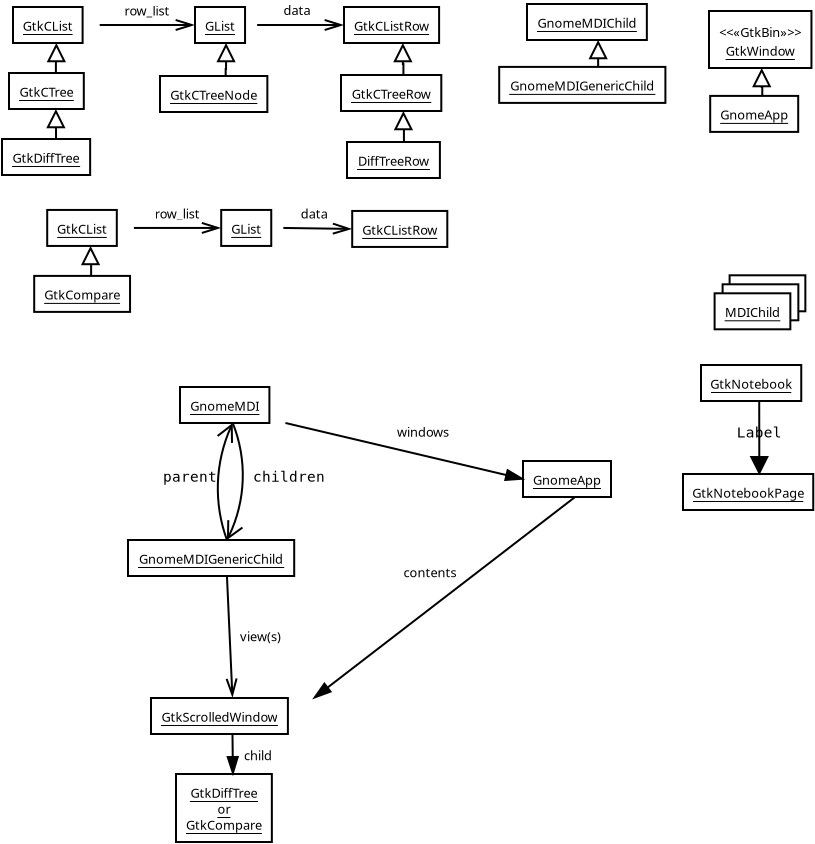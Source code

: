 <?xml version="1.0"?>
<dia:diagram xmlns:dia="http://www.lysator.liu.se/~alla/dia/">
  <dia:layer name="Background" visible="true">
    <dia:group>
      <dia:object type="UML - Object" version="0" id="O0">
        <dia:attribute name="obj_pos">
          <dia:point val="36.78,15.215"/>
        </dia:attribute>
        <dia:attribute name="obj_bb">
          <dia:rectangle val="36.73,15.165;41.391,17.065"/>
        </dia:attribute>
        <dia:attribute name="elem_corner">
          <dia:point val="36.78,15.215"/>
        </dia:attribute>
        <dia:attribute name="elem_width">
          <dia:real val="4.561"/>
        </dia:attribute>
        <dia:attribute name="elem_height">
          <dia:real val="1.8"/>
        </dia:attribute>
        <dia:attribute name="text">
          <dia:composite type="text">
            <dia:attribute name="string">
              <dia:string>#MDIChild#</dia:string>
            </dia:attribute>
            <dia:attribute name="font">
              <dia:font name="Helvetica"/>
            </dia:attribute>
            <dia:attribute name="height">
              <dia:real val="0.8"/>
            </dia:attribute>
            <dia:attribute name="pos">
              <dia:point val="39.061,16.367"/>
            </dia:attribute>
            <dia:attribute name="color">
              <dia:color val="#000000"/>
            </dia:attribute>
            <dia:attribute name="alignment">
              <dia:enum val="1"/>
            </dia:attribute>
          </dia:composite>
        </dia:attribute>
        <dia:attribute name="stereotype">
          <dia:string/>
        </dia:attribute>
        <dia:attribute name="exstate">
          <dia:string/>
        </dia:attribute>
        <dia:attribute name="attrib">
          <dia:composite type="text">
            <dia:attribute name="string">
              <dia:string>#parent
name
views
menu_template#</dia:string>
            </dia:attribute>
            <dia:attribute name="font">
              <dia:font name="Helvetica"/>
            </dia:attribute>
            <dia:attribute name="height">
              <dia:real val="0.8"/>
            </dia:attribute>
            <dia:attribute name="pos">
              <dia:point val="2.68,12.767"/>
            </dia:attribute>
            <dia:attribute name="color">
              <dia:color val="#000000"/>
            </dia:attribute>
            <dia:attribute name="alignment">
              <dia:enum val="0"/>
            </dia:attribute>
          </dia:composite>
        </dia:attribute>
        <dia:attribute name="is_active">
          <dia:boolean val="false"/>
        </dia:attribute>
        <dia:attribute name="show_attribs">
          <dia:boolean val="false"/>
        </dia:attribute>
        <dia:attribute name="multiple">
          <dia:boolean val="false"/>
        </dia:attribute>
      </dia:object>
      <dia:object type="UML - Object" version="0" id="O1">
        <dia:attribute name="obj_pos">
          <dia:point val="36.43,15.665"/>
        </dia:attribute>
        <dia:attribute name="obj_bb">
          <dia:rectangle val="36.38,15.615;41.041,17.515"/>
        </dia:attribute>
        <dia:attribute name="elem_corner">
          <dia:point val="36.43,15.665"/>
        </dia:attribute>
        <dia:attribute name="elem_width">
          <dia:real val="4.561"/>
        </dia:attribute>
        <dia:attribute name="elem_height">
          <dia:real val="1.8"/>
        </dia:attribute>
        <dia:attribute name="text">
          <dia:composite type="text">
            <dia:attribute name="string">
              <dia:string>#MDIChild#</dia:string>
            </dia:attribute>
            <dia:attribute name="font">
              <dia:font name="Helvetica"/>
            </dia:attribute>
            <dia:attribute name="height">
              <dia:real val="0.8"/>
            </dia:attribute>
            <dia:attribute name="pos">
              <dia:point val="38.711,16.817"/>
            </dia:attribute>
            <dia:attribute name="color">
              <dia:color val="#000000"/>
            </dia:attribute>
            <dia:attribute name="alignment">
              <dia:enum val="1"/>
            </dia:attribute>
          </dia:composite>
        </dia:attribute>
        <dia:attribute name="stereotype">
          <dia:string/>
        </dia:attribute>
        <dia:attribute name="exstate">
          <dia:string/>
        </dia:attribute>
        <dia:attribute name="attrib">
          <dia:composite type="text">
            <dia:attribute name="string">
              <dia:string>#parent
name
views
menu_template#</dia:string>
            </dia:attribute>
            <dia:attribute name="font">
              <dia:font name="Helvetica"/>
            </dia:attribute>
            <dia:attribute name="height">
              <dia:real val="0.8"/>
            </dia:attribute>
            <dia:attribute name="pos">
              <dia:point val="2.33,13.217"/>
            </dia:attribute>
            <dia:attribute name="color">
              <dia:color val="#000000"/>
            </dia:attribute>
            <dia:attribute name="alignment">
              <dia:enum val="0"/>
            </dia:attribute>
          </dia:composite>
        </dia:attribute>
        <dia:attribute name="is_active">
          <dia:boolean val="false"/>
        </dia:attribute>
        <dia:attribute name="show_attribs">
          <dia:boolean val="false"/>
        </dia:attribute>
        <dia:attribute name="multiple">
          <dia:boolean val="false"/>
        </dia:attribute>
      </dia:object>
      <dia:object type="UML - Object" version="0" id="O2">
        <dia:attribute name="obj_pos">
          <dia:point val="36.03,16.115"/>
        </dia:attribute>
        <dia:attribute name="obj_bb">
          <dia:rectangle val="35.98,16.065;40.641,17.965"/>
        </dia:attribute>
        <dia:attribute name="elem_corner">
          <dia:point val="36.03,16.115"/>
        </dia:attribute>
        <dia:attribute name="elem_width">
          <dia:real val="4.561"/>
        </dia:attribute>
        <dia:attribute name="elem_height">
          <dia:real val="1.8"/>
        </dia:attribute>
        <dia:attribute name="text">
          <dia:composite type="text">
            <dia:attribute name="string">
              <dia:string>#MDIChild#</dia:string>
            </dia:attribute>
            <dia:attribute name="font">
              <dia:font name="Helvetica"/>
            </dia:attribute>
            <dia:attribute name="height">
              <dia:real val="0.8"/>
            </dia:attribute>
            <dia:attribute name="pos">
              <dia:point val="38.311,17.267"/>
            </dia:attribute>
            <dia:attribute name="color">
              <dia:color val="#000000"/>
            </dia:attribute>
            <dia:attribute name="alignment">
              <dia:enum val="1"/>
            </dia:attribute>
          </dia:composite>
        </dia:attribute>
        <dia:attribute name="stereotype">
          <dia:string/>
        </dia:attribute>
        <dia:attribute name="exstate">
          <dia:string/>
        </dia:attribute>
        <dia:attribute name="attrib">
          <dia:composite type="text">
            <dia:attribute name="string">
              <dia:string>#parent
name
views
menu_template#</dia:string>
            </dia:attribute>
            <dia:attribute name="font">
              <dia:font name="Helvetica"/>
            </dia:attribute>
            <dia:attribute name="height">
              <dia:real val="0.8"/>
            </dia:attribute>
            <dia:attribute name="pos">
              <dia:point val="1.93,13.667"/>
            </dia:attribute>
            <dia:attribute name="color">
              <dia:color val="#000000"/>
            </dia:attribute>
            <dia:attribute name="alignment">
              <dia:enum val="0"/>
            </dia:attribute>
          </dia:composite>
        </dia:attribute>
        <dia:attribute name="is_active">
          <dia:boolean val="false"/>
        </dia:attribute>
        <dia:attribute name="show_attribs">
          <dia:boolean val="false"/>
        </dia:attribute>
        <dia:attribute name="multiple">
          <dia:boolean val="false"/>
        </dia:attribute>
      </dia:object>
    </dia:group>
    <dia:object type="UML - Object" version="0" id="O3">
      <dia:attribute name="obj_pos">
        <dia:point val="35.35,19.7"/>
      </dia:attribute>
      <dia:attribute name="obj_bb">
        <dia:rectangle val="35.3,19.65;41.222,21.55"/>
      </dia:attribute>
      <dia:attribute name="elem_corner">
        <dia:point val="35.35,19.7"/>
      </dia:attribute>
      <dia:attribute name="elem_width">
        <dia:real val="5.822"/>
      </dia:attribute>
      <dia:attribute name="elem_height">
        <dia:real val="1.8"/>
      </dia:attribute>
      <dia:attribute name="text">
        <dia:composite type="text">
          <dia:attribute name="string">
            <dia:string>#GtkNotebook#</dia:string>
          </dia:attribute>
          <dia:attribute name="font">
            <dia:font name="Helvetica"/>
          </dia:attribute>
          <dia:attribute name="height">
            <dia:real val="0.8"/>
          </dia:attribute>
          <dia:attribute name="pos">
            <dia:point val="38.261,20.852"/>
          </dia:attribute>
          <dia:attribute name="color">
            <dia:color val="#000000"/>
          </dia:attribute>
          <dia:attribute name="alignment">
            <dia:enum val="1"/>
          </dia:attribute>
        </dia:composite>
      </dia:attribute>
      <dia:attribute name="stereotype">
        <dia:string/>
      </dia:attribute>
      <dia:attribute name="exstate">
        <dia:string/>
      </dia:attribute>
      <dia:attribute name="attrib">
        <dia:composite type="text">
          <dia:attribute name="string">
            <dia:string>##</dia:string>
          </dia:attribute>
          <dia:attribute name="font">
            <dia:font name="Helvetica"/>
          </dia:attribute>
          <dia:attribute name="height">
            <dia:real val="0.8"/>
          </dia:attribute>
          <dia:attribute name="pos">
            <dia:point val="0,0"/>
          </dia:attribute>
          <dia:attribute name="color">
            <dia:color val="#000000"/>
          </dia:attribute>
          <dia:attribute name="alignment">
            <dia:enum val="0"/>
          </dia:attribute>
        </dia:composite>
      </dia:attribute>
      <dia:attribute name="is_active">
        <dia:boolean val="false"/>
      </dia:attribute>
      <dia:attribute name="show_attribs">
        <dia:boolean val="false"/>
      </dia:attribute>
      <dia:attribute name="multiple">
        <dia:boolean val="false"/>
      </dia:attribute>
    </dia:object>
    <dia:object type="UML - Object" version="0" id="O4">
      <dia:attribute name="obj_pos">
        <dia:point val="34.45,25.15"/>
      </dia:attribute>
      <dia:attribute name="obj_bb">
        <dia:rectangle val="34.4,25.1;42.132,27"/>
      </dia:attribute>
      <dia:attribute name="elem_corner">
        <dia:point val="34.45,25.15"/>
      </dia:attribute>
      <dia:attribute name="elem_width">
        <dia:real val="7.632"/>
      </dia:attribute>
      <dia:attribute name="elem_height">
        <dia:real val="1.8"/>
      </dia:attribute>
      <dia:attribute name="text">
        <dia:composite type="text">
          <dia:attribute name="string">
            <dia:string>#GtkNotebookPage#</dia:string>
          </dia:attribute>
          <dia:attribute name="font">
            <dia:font name="Helvetica"/>
          </dia:attribute>
          <dia:attribute name="height">
            <dia:real val="0.8"/>
          </dia:attribute>
          <dia:attribute name="pos">
            <dia:point val="38.266,26.302"/>
          </dia:attribute>
          <dia:attribute name="color">
            <dia:color val="#000000"/>
          </dia:attribute>
          <dia:attribute name="alignment">
            <dia:enum val="1"/>
          </dia:attribute>
        </dia:composite>
      </dia:attribute>
      <dia:attribute name="stereotype">
        <dia:string/>
      </dia:attribute>
      <dia:attribute name="exstate">
        <dia:string/>
      </dia:attribute>
      <dia:attribute name="attrib">
        <dia:composite type="text">
          <dia:attribute name="string">
            <dia:string>##</dia:string>
          </dia:attribute>
          <dia:attribute name="font">
            <dia:font name="Helvetica"/>
          </dia:attribute>
          <dia:attribute name="height">
            <dia:real val="0.8"/>
          </dia:attribute>
          <dia:attribute name="pos">
            <dia:point val="0,0"/>
          </dia:attribute>
          <dia:attribute name="color">
            <dia:color val="#000000"/>
          </dia:attribute>
          <dia:attribute name="alignment">
            <dia:enum val="0"/>
          </dia:attribute>
        </dia:composite>
      </dia:attribute>
      <dia:attribute name="is_active">
        <dia:boolean val="false"/>
      </dia:attribute>
      <dia:attribute name="show_attribs">
        <dia:boolean val="false"/>
      </dia:attribute>
      <dia:attribute name="multiple">
        <dia:boolean val="false"/>
      </dia:attribute>
    </dia:object>
    <dia:object type="Standard - Line" version="0" id="O5">
      <dia:attribute name="obj_pos">
        <dia:point val="38.261,21.5"/>
      </dia:attribute>
      <dia:attribute name="obj_bb">
        <dia:rectangle val="37.411,20.65;39.116,26"/>
      </dia:attribute>
      <dia:attribute name="conn_endpoints">
        <dia:point val="38.261,21.5"/>
        <dia:point val="38.266,25.15"/>
      </dia:attribute>
      <dia:attribute name="line_width">
        <dia:real val="0.1"/>
      </dia:attribute>
      <dia:attribute name="end_arrow">
        <dia:enum val="3"/>
      </dia:attribute>
      <dia:attribute name="end_arrow_length">
        <dia:real val="0.8"/>
      </dia:attribute>
      <dia:attribute name="end_arrow_width">
        <dia:real val="0.8"/>
      </dia:attribute>
      <dia:connections>
        <dia:connection handle="0" to="O3" connection="6"/>
        <dia:connection handle="1" to="O4" connection="1"/>
      </dia:connections>
    </dia:object>
    <dia:object type="Standard - Text" version="0" id="O6">
      <dia:attribute name="obj_pos">
        <dia:point val="38.263,23.325"/>
      </dia:attribute>
      <dia:attribute name="obj_bb">
        <dia:rectangle val="36.8,22.656;39.727,23.556"/>
      </dia:attribute>
      <dia:attribute name="text">
        <dia:composite type="text">
          <dia:attribute name="string">
            <dia:string>#Label#</dia:string>
          </dia:attribute>
          <dia:attribute name="font">
            <dia:font name="Courier"/>
          </dia:attribute>
          <dia:attribute name="height">
            <dia:real val="0.9"/>
          </dia:attribute>
          <dia:attribute name="pos">
            <dia:point val="38.263,23.325"/>
          </dia:attribute>
          <dia:attribute name="color">
            <dia:color val="#000000"/>
          </dia:attribute>
          <dia:attribute name="alignment">
            <dia:enum val="1"/>
          </dia:attribute>
        </dia:composite>
      </dia:attribute>
      <dia:connections>
        <dia:connection handle="0" to="O5" connection="0"/>
      </dia:connections>
    </dia:object>
    <dia:object type="UML - Object" version="0" id="O7">
      <dia:attribute name="obj_pos">
        <dia:point val="9.3,20.8"/>
      </dia:attribute>
      <dia:attribute name="obj_bb">
        <dia:rectangle val="9.25,20.75;14.622,22.65"/>
      </dia:attribute>
      <dia:attribute name="elem_corner">
        <dia:point val="9.3,20.8"/>
      </dia:attribute>
      <dia:attribute name="elem_width">
        <dia:real val="5.272"/>
      </dia:attribute>
      <dia:attribute name="elem_height">
        <dia:real val="1.8"/>
      </dia:attribute>
      <dia:attribute name="text">
        <dia:composite type="text">
          <dia:attribute name="string">
            <dia:string>#GnomeMDI#</dia:string>
          </dia:attribute>
          <dia:attribute name="font">
            <dia:font name="Helvetica"/>
          </dia:attribute>
          <dia:attribute name="height">
            <dia:real val="0.8"/>
          </dia:attribute>
          <dia:attribute name="pos">
            <dia:point val="11.936,21.952"/>
          </dia:attribute>
          <dia:attribute name="color">
            <dia:color val="#000000"/>
          </dia:attribute>
          <dia:attribute name="alignment">
            <dia:enum val="1"/>
          </dia:attribute>
        </dia:composite>
      </dia:attribute>
      <dia:attribute name="stereotype">
        <dia:string/>
      </dia:attribute>
      <dia:attribute name="exstate">
        <dia:string/>
      </dia:attribute>
      <dia:attribute name="attrib">
        <dia:composite type="text">
          <dia:attribute name="string">
            <dia:string>#mode
menu_template
active_child
active_view
active_window
windows
children#</dia:string>
          </dia:attribute>
          <dia:attribute name="font">
            <dia:font name="Helvetica"/>
          </dia:attribute>
          <dia:attribute name="height">
            <dia:real val="0.8"/>
          </dia:attribute>
          <dia:attribute name="pos">
            <dia:point val="3.2,3.602"/>
          </dia:attribute>
          <dia:attribute name="color">
            <dia:color val="#000000"/>
          </dia:attribute>
          <dia:attribute name="alignment">
            <dia:enum val="0"/>
          </dia:attribute>
        </dia:composite>
      </dia:attribute>
      <dia:attribute name="is_active">
        <dia:boolean val="false"/>
      </dia:attribute>
      <dia:attribute name="show_attribs">
        <dia:boolean val="false"/>
      </dia:attribute>
      <dia:attribute name="multiple">
        <dia:boolean val="false"/>
      </dia:attribute>
    </dia:object>
    <dia:object type="UML - Object" version="0" id="O8">
      <dia:attribute name="obj_pos">
        <dia:point val="6.7,28.45"/>
      </dia:attribute>
      <dia:attribute name="obj_bb">
        <dia:rectangle val="6.65,28.4;16.644,30.3"/>
      </dia:attribute>
      <dia:attribute name="elem_corner">
        <dia:point val="6.7,28.45"/>
      </dia:attribute>
      <dia:attribute name="elem_width">
        <dia:real val="9.894"/>
      </dia:attribute>
      <dia:attribute name="elem_height">
        <dia:real val="1.8"/>
      </dia:attribute>
      <dia:attribute name="text">
        <dia:composite type="text">
          <dia:attribute name="string">
            <dia:string>#GnomeMDIGenericChild#</dia:string>
          </dia:attribute>
          <dia:attribute name="font">
            <dia:font name="Helvetica"/>
          </dia:attribute>
          <dia:attribute name="height">
            <dia:real val="0.8"/>
          </dia:attribute>
          <dia:attribute name="pos">
            <dia:point val="11.647,29.602"/>
          </dia:attribute>
          <dia:attribute name="color">
            <dia:color val="#000000"/>
          </dia:attribute>
          <dia:attribute name="alignment">
            <dia:enum val="1"/>
          </dia:attribute>
        </dia:composite>
      </dia:attribute>
      <dia:attribute name="stereotype">
        <dia:string/>
      </dia:attribute>
      <dia:attribute name="exstate">
        <dia:string/>
      </dia:attribute>
      <dia:attribute name="attrib">
        <dia:composite type="text">
          <dia:attribute name="string">
            <dia:string>##</dia:string>
          </dia:attribute>
          <dia:attribute name="font">
            <dia:font name="Helvetica"/>
          </dia:attribute>
          <dia:attribute name="height">
            <dia:real val="0.8"/>
          </dia:attribute>
          <dia:attribute name="pos">
            <dia:point val="0,0"/>
          </dia:attribute>
          <dia:attribute name="color">
            <dia:color val="#000000"/>
          </dia:attribute>
          <dia:attribute name="alignment">
            <dia:enum val="0"/>
          </dia:attribute>
        </dia:composite>
      </dia:attribute>
      <dia:attribute name="is_active">
        <dia:boolean val="false"/>
      </dia:attribute>
      <dia:attribute name="show_attribs">
        <dia:boolean val="false"/>
      </dia:attribute>
      <dia:attribute name="multiple">
        <dia:boolean val="false"/>
      </dia:attribute>
    </dia:object>
    <dia:object type="UML - Object" version="0" id="O9">
      <dia:attribute name="obj_pos">
        <dia:point val="26.45,24.5"/>
      </dia:attribute>
      <dia:attribute name="obj_bb">
        <dia:rectangle val="26.4,24.45;31.708,26.35"/>
      </dia:attribute>
      <dia:attribute name="elem_corner">
        <dia:point val="26.45,24.5"/>
      </dia:attribute>
      <dia:attribute name="elem_width">
        <dia:real val="5.208"/>
      </dia:attribute>
      <dia:attribute name="elem_height">
        <dia:real val="1.8"/>
      </dia:attribute>
      <dia:attribute name="text">
        <dia:composite type="text">
          <dia:attribute name="string">
            <dia:string>#GnomeApp#</dia:string>
          </dia:attribute>
          <dia:attribute name="font">
            <dia:font name="Helvetica"/>
          </dia:attribute>
          <dia:attribute name="height">
            <dia:real val="0.8"/>
          </dia:attribute>
          <dia:attribute name="pos">
            <dia:point val="29.054,25.652"/>
          </dia:attribute>
          <dia:attribute name="color">
            <dia:color val="#000000"/>
          </dia:attribute>
          <dia:attribute name="alignment">
            <dia:enum val="1"/>
          </dia:attribute>
        </dia:composite>
      </dia:attribute>
      <dia:attribute name="stereotype">
        <dia:string/>
      </dia:attribute>
      <dia:attribute name="exstate">
        <dia:string/>
      </dia:attribute>
      <dia:attribute name="attrib">
        <dia:composite type="text">
          <dia:attribute name="string">
            <dia:string>##</dia:string>
          </dia:attribute>
          <dia:attribute name="font">
            <dia:font name="Helvetica"/>
          </dia:attribute>
          <dia:attribute name="height">
            <dia:real val="0.8"/>
          </dia:attribute>
          <dia:attribute name="pos">
            <dia:point val="0,0"/>
          </dia:attribute>
          <dia:attribute name="color">
            <dia:color val="#000000"/>
          </dia:attribute>
          <dia:attribute name="alignment">
            <dia:enum val="0"/>
          </dia:attribute>
        </dia:composite>
      </dia:attribute>
      <dia:attribute name="is_active">
        <dia:boolean val="false"/>
      </dia:attribute>
      <dia:attribute name="show_attribs">
        <dia:boolean val="false"/>
      </dia:attribute>
      <dia:attribute name="multiple">
        <dia:boolean val="false"/>
      </dia:attribute>
    </dia:object>
    <dia:object type="UML - Message" version="0" id="O10">
      <dia:attribute name="obj_pos">
        <dia:point val="11.647,30.25"/>
      </dia:attribute>
      <dia:attribute name="obj_bb">
        <dia:rectangle val="10.797,29.4;16.896,37.2"/>
      </dia:attribute>
      <dia:attribute name="conn_endpoints">
        <dia:point val="11.647,30.25"/>
        <dia:point val="11.924,36.35"/>
      </dia:attribute>
      <dia:attribute name="text">
        <dia:string>#view(s)#</dia:string>
      </dia:attribute>
      <dia:attribute name="text_pos">
        <dia:point val="13.325,33.518"/>
      </dia:attribute>
      <dia:attribute name="type">
        <dia:int val="3"/>
      </dia:attribute>
      <dia:connections>
        <dia:connection handle="0" to="O8" connection="6"/>
        <dia:connection handle="1" to="O15" connection="1"/>
      </dia:connections>
    </dia:object>
    <dia:object type="UML - Message" version="0" id="O11">
      <dia:attribute name="obj_pos">
        <dia:point val="14.572,22.6"/>
      </dia:attribute>
      <dia:attribute name="obj_bb">
        <dia:rectangle val="13.722,21.75;27.3,26.25"/>
      </dia:attribute>
      <dia:attribute name="conn_endpoints">
        <dia:point val="14.572,22.6"/>
        <dia:point val="26.45,25.4"/>
      </dia:attribute>
      <dia:attribute name="text">
        <dia:string>#windows#</dia:string>
      </dia:attribute>
      <dia:attribute name="text_pos">
        <dia:point val="21.45,23.282"/>
      </dia:attribute>
      <dia:attribute name="type">
        <dia:int val="0"/>
      </dia:attribute>
      <dia:connections>
        <dia:connection handle="0" to="O7" connection="7"/>
        <dia:connection handle="1" to="O9" connection="3"/>
      </dia:connections>
    </dia:object>
    <dia:object type="UML - Message" version="0" id="O12">
      <dia:attribute name="obj_pos">
        <dia:point val="29.054,26.3"/>
      </dia:attribute>
      <dia:attribute name="obj_bb">
        <dia:rectangle val="15.149,25.45;29.904,37.2"/>
      </dia:attribute>
      <dia:attribute name="conn_endpoints">
        <dia:point val="29.054,26.3"/>
        <dia:point val="15.999,36.35"/>
      </dia:attribute>
      <dia:attribute name="text">
        <dia:string>#contents#</dia:string>
      </dia:attribute>
      <dia:attribute name="text_pos">
        <dia:point val="21.8,30.307"/>
      </dia:attribute>
      <dia:attribute name="type">
        <dia:int val="0"/>
      </dia:attribute>
      <dia:connections>
        <dia:connection handle="0" to="O9" connection="6"/>
        <dia:connection handle="1" to="O15" connection="2"/>
      </dia:connections>
    </dia:object>
    <dia:object type="Standard - Text" version="0" id="O13">
      <dia:attribute name="obj_pos">
        <dia:point val="23.05,38.432"/>
      </dia:attribute>
      <dia:attribute name="obj_bb">
        <dia:rectangle val="23.05,37.689;23.05,38.689"/>
      </dia:attribute>
      <dia:attribute name="text">
        <dia:composite type="text">
          <dia:attribute name="string">
            <dia:string>##</dia:string>
          </dia:attribute>
          <dia:attribute name="font">
            <dia:font name="Courier"/>
          </dia:attribute>
          <dia:attribute name="height">
            <dia:real val="1"/>
          </dia:attribute>
          <dia:attribute name="pos">
            <dia:point val="23.05,38.432"/>
          </dia:attribute>
          <dia:attribute name="color">
            <dia:color val="#000000"/>
          </dia:attribute>
          <dia:attribute name="alignment">
            <dia:enum val="1"/>
          </dia:attribute>
        </dia:composite>
      </dia:attribute>
    </dia:object>
    <dia:object type="UML - Object" version="0" id="O14">
      <dia:attribute name="obj_pos">
        <dia:point val="9.1,40.15"/>
      </dia:attribute>
      <dia:attribute name="obj_bb">
        <dia:rectangle val="9.05,40.1;14.842,43.6"/>
      </dia:attribute>
      <dia:attribute name="elem_corner">
        <dia:point val="9.1,40.15"/>
      </dia:attribute>
      <dia:attribute name="elem_width">
        <dia:real val="5.692"/>
      </dia:attribute>
      <dia:attribute name="elem_height">
        <dia:real val="3.4"/>
      </dia:attribute>
      <dia:attribute name="text">
        <dia:composite type="text">
          <dia:attribute name="string">
            <dia:string>#GtkDiffTree
or
GtkCompare#</dia:string>
          </dia:attribute>
          <dia:attribute name="font">
            <dia:font name="Helvetica"/>
          </dia:attribute>
          <dia:attribute name="height">
            <dia:real val="0.8"/>
          </dia:attribute>
          <dia:attribute name="pos">
            <dia:point val="11.946,41.302"/>
          </dia:attribute>
          <dia:attribute name="color">
            <dia:color val="#000000"/>
          </dia:attribute>
          <dia:attribute name="alignment">
            <dia:enum val="1"/>
          </dia:attribute>
        </dia:composite>
      </dia:attribute>
      <dia:attribute name="stereotype">
        <dia:string/>
      </dia:attribute>
      <dia:attribute name="exstate">
        <dia:string/>
      </dia:attribute>
      <dia:attribute name="attrib">
        <dia:composite type="text">
          <dia:attribute name="string">
            <dia:string>##</dia:string>
          </dia:attribute>
          <dia:attribute name="font">
            <dia:font name="Helvetica"/>
          </dia:attribute>
          <dia:attribute name="height">
            <dia:real val="0.8"/>
          </dia:attribute>
          <dia:attribute name="pos">
            <dia:point val="0,0"/>
          </dia:attribute>
          <dia:attribute name="color">
            <dia:color val="#000000"/>
          </dia:attribute>
          <dia:attribute name="alignment">
            <dia:enum val="0"/>
          </dia:attribute>
        </dia:composite>
      </dia:attribute>
      <dia:attribute name="is_active">
        <dia:boolean val="false"/>
      </dia:attribute>
      <dia:attribute name="show_attribs">
        <dia:boolean val="false"/>
      </dia:attribute>
      <dia:attribute name="multiple">
        <dia:boolean val="false"/>
      </dia:attribute>
    </dia:object>
    <dia:object type="UML - Object" version="0" id="O15">
      <dia:attribute name="obj_pos">
        <dia:point val="7.85,36.35"/>
      </dia:attribute>
      <dia:attribute name="obj_bb">
        <dia:rectangle val="7.8,36.3;16.049,38.2"/>
      </dia:attribute>
      <dia:attribute name="elem_corner">
        <dia:point val="7.85,36.35"/>
      </dia:attribute>
      <dia:attribute name="elem_width">
        <dia:real val="8.149"/>
      </dia:attribute>
      <dia:attribute name="elem_height">
        <dia:real val="1.8"/>
      </dia:attribute>
      <dia:attribute name="text">
        <dia:composite type="text">
          <dia:attribute name="string">
            <dia:string>#GtkScrolledWindow#</dia:string>
          </dia:attribute>
          <dia:attribute name="font">
            <dia:font name="Helvetica"/>
          </dia:attribute>
          <dia:attribute name="height">
            <dia:real val="0.8"/>
          </dia:attribute>
          <dia:attribute name="pos">
            <dia:point val="11.924,37.502"/>
          </dia:attribute>
          <dia:attribute name="color">
            <dia:color val="#000000"/>
          </dia:attribute>
          <dia:attribute name="alignment">
            <dia:enum val="1"/>
          </dia:attribute>
        </dia:composite>
      </dia:attribute>
      <dia:attribute name="stereotype">
        <dia:string/>
      </dia:attribute>
      <dia:attribute name="exstate">
        <dia:string/>
      </dia:attribute>
      <dia:attribute name="attrib">
        <dia:composite type="text">
          <dia:attribute name="string">
            <dia:string>##</dia:string>
          </dia:attribute>
          <dia:attribute name="font">
            <dia:font name="Helvetica"/>
          </dia:attribute>
          <dia:attribute name="height">
            <dia:real val="0.8"/>
          </dia:attribute>
          <dia:attribute name="pos">
            <dia:point val="0,0"/>
          </dia:attribute>
          <dia:attribute name="color">
            <dia:color val="#000000"/>
          </dia:attribute>
          <dia:attribute name="alignment">
            <dia:enum val="0"/>
          </dia:attribute>
        </dia:composite>
      </dia:attribute>
      <dia:attribute name="is_active">
        <dia:boolean val="false"/>
      </dia:attribute>
      <dia:attribute name="show_attribs">
        <dia:boolean val="false"/>
      </dia:attribute>
      <dia:attribute name="multiple">
        <dia:boolean val="false"/>
      </dia:attribute>
    </dia:object>
    <dia:object type="UML - Message" version="0" id="O16">
      <dia:attribute name="obj_pos">
        <dia:point val="11.924,38.15"/>
      </dia:attribute>
      <dia:attribute name="obj_bb">
        <dia:rectangle val="11.074,37.3;15.898,41"/>
      </dia:attribute>
      <dia:attribute name="conn_endpoints">
        <dia:point val="11.924,38.15"/>
        <dia:point val="11.946,40.15"/>
      </dia:attribute>
      <dia:attribute name="text">
        <dia:string>#child#</dia:string>
      </dia:attribute>
      <dia:attribute name="text_pos">
        <dia:point val="13.2,39.468"/>
      </dia:attribute>
      <dia:attribute name="type">
        <dia:int val="0"/>
      </dia:attribute>
      <dia:connections>
        <dia:connection handle="0" to="O15" connection="6"/>
        <dia:connection handle="1" to="O14" connection="1"/>
      </dia:connections>
    </dia:object>
    <dia:object type="Standard - Arc" version="0" id="O17">
      <dia:attribute name="obj_pos">
        <dia:point val="11.936,22.6"/>
      </dia:attribute>
      <dia:attribute name="obj_bb">
        <dia:rectangle val="10.797,21.75;13.29,29.3"/>
      </dia:attribute>
      <dia:attribute name="conn_endpoints">
        <dia:point val="11.936,22.6"/>
        <dia:point val="11.647,28.45"/>
      </dia:attribute>
      <dia:attribute name="curve_distance">
        <dia:real val="-0.641"/>
      </dia:attribute>
      <dia:attribute name="line_width">
        <dia:real val="0.1"/>
      </dia:attribute>
      <dia:attribute name="end_arrow">
        <dia:enum val="1"/>
      </dia:attribute>
      <dia:attribute name="end_arrow_length">
        <dia:real val="0.8"/>
      </dia:attribute>
      <dia:attribute name="end_arrow_width">
        <dia:real val="0.8"/>
      </dia:attribute>
      <dia:connections>
        <dia:connection handle="0" to="O7" connection="6"/>
        <dia:connection handle="1" to="O8" connection="1"/>
      </dia:connections>
    </dia:object>
    <dia:object type="Standard - Arc" version="0" id="O18">
      <dia:attribute name="obj_pos">
        <dia:point val="11.647,28.45"/>
      </dia:attribute>
      <dia:attribute name="obj_bb">
        <dia:rectangle val="10.34,21.75;12.786,29.3"/>
      </dia:attribute>
      <dia:attribute name="conn_endpoints">
        <dia:point val="11.647,28.45"/>
        <dia:point val="11.936,22.6"/>
      </dia:attribute>
      <dia:attribute name="curve_distance">
        <dia:real val="-0.593"/>
      </dia:attribute>
      <dia:attribute name="line_width">
        <dia:real val="0.1"/>
      </dia:attribute>
      <dia:attribute name="end_arrow">
        <dia:enum val="1"/>
      </dia:attribute>
      <dia:attribute name="end_arrow_length">
        <dia:real val="0.8"/>
      </dia:attribute>
      <dia:attribute name="end_arrow_width">
        <dia:real val="0.8"/>
      </dia:attribute>
      <dia:connections>
        <dia:connection handle="0" to="O8" connection="1"/>
        <dia:connection handle="1" to="O7" connection="6"/>
      </dia:connections>
    </dia:object>
    <dia:object type="Standard - Text" version="0" id="O19">
      <dia:attribute name="obj_pos">
        <dia:point val="12.95,25.532"/>
      </dia:attribute>
      <dia:attribute name="obj_bb">
        <dia:rectangle val="12.95,24.863;17.513,25.763"/>
      </dia:attribute>
      <dia:attribute name="text">
        <dia:composite type="text">
          <dia:attribute name="string">
            <dia:string>#children#</dia:string>
          </dia:attribute>
          <dia:attribute name="font">
            <dia:font name="Courier"/>
          </dia:attribute>
          <dia:attribute name="height">
            <dia:real val="0.9"/>
          </dia:attribute>
          <dia:attribute name="pos">
            <dia:point val="12.95,25.532"/>
          </dia:attribute>
          <dia:attribute name="color">
            <dia:color val="#000000"/>
          </dia:attribute>
          <dia:attribute name="alignment">
            <dia:enum val="0"/>
          </dia:attribute>
        </dia:composite>
      </dia:attribute>
    </dia:object>
    <dia:object type="Standard - Text" version="0" id="O20">
      <dia:attribute name="obj_pos">
        <dia:point val="11.15,25.532"/>
      </dia:attribute>
      <dia:attribute name="obj_bb">
        <dia:rectangle val="7.678,24.863;11.15,25.763"/>
      </dia:attribute>
      <dia:attribute name="text">
        <dia:composite type="text">
          <dia:attribute name="string">
            <dia:string>#parent#</dia:string>
          </dia:attribute>
          <dia:attribute name="font">
            <dia:font name="Courier"/>
          </dia:attribute>
          <dia:attribute name="height">
            <dia:real val="0.9"/>
          </dia:attribute>
          <dia:attribute name="pos">
            <dia:point val="11.15,25.532"/>
          </dia:attribute>
          <dia:attribute name="color">
            <dia:color val="#000000"/>
          </dia:attribute>
          <dia:attribute name="alignment">
            <dia:enum val="2"/>
          </dia:attribute>
        </dia:composite>
      </dia:attribute>
    </dia:object>
    <dia:group>
      <dia:group>
        <dia:object type="UML - Message" version="0" id="O21">
          <dia:attribute name="obj_pos">
            <dia:point val="5.285,2.7"/>
          </dia:attribute>
          <dia:attribute name="obj_bb">
            <dia:rectangle val="4.435,0.723;11.477,3.55"/>
          </dia:attribute>
          <dia:attribute name="conn_endpoints">
            <dia:point val="5.285,2.7"/>
            <dia:point val="10.05,2.7"/>
          </dia:attribute>
          <dia:attribute name="text">
            <dia:string>#row_list#</dia:string>
          </dia:attribute>
          <dia:attribute name="text_pos">
            <dia:point val="7.647,2.225"/>
          </dia:attribute>
          <dia:attribute name="type">
            <dia:int val="3"/>
          </dia:attribute>
        </dia:object>
        <dia:object type="UML - Message" version="0" id="O22">
          <dia:attribute name="obj_pos">
            <dia:point val="13.157,2.7"/>
          </dia:attribute>
          <dia:attribute name="obj_bb">
            <dia:rectangle val="12.307,0.698;18.35,3.55"/>
          </dia:attribute>
          <dia:attribute name="conn_endpoints">
            <dia:point val="13.157,2.7"/>
            <dia:point val="17.5,2.7"/>
          </dia:attribute>
          <dia:attribute name="text">
            <dia:string>#data#</dia:string>
          </dia:attribute>
          <dia:attribute name="text_pos">
            <dia:point val="15.15,2.2"/>
          </dia:attribute>
          <dia:attribute name="type">
            <dia:int val="3"/>
          </dia:attribute>
        </dia:object>
        <dia:group>
          <dia:object type="UML - Object" version="0" id="O23">
            <dia:attribute name="obj_pos">
              <dia:point val="0.75,5.1"/>
            </dia:attribute>
            <dia:attribute name="obj_bb">
              <dia:rectangle val="0.7,5.05;5.491,6.95"/>
            </dia:attribute>
            <dia:attribute name="elem_corner">
              <dia:point val="0.75,5.1"/>
            </dia:attribute>
            <dia:attribute name="elem_width">
              <dia:real val="4.691"/>
            </dia:attribute>
            <dia:attribute name="elem_height">
              <dia:real val="1.8"/>
            </dia:attribute>
            <dia:attribute name="text">
              <dia:composite type="text">
                <dia:attribute name="string">
                  <dia:string>#GtkCTree#</dia:string>
                </dia:attribute>
                <dia:attribute name="font">
                  <dia:font name="Helvetica"/>
                </dia:attribute>
                <dia:attribute name="height">
                  <dia:real val="0.8"/>
                </dia:attribute>
                <dia:attribute name="pos">
                  <dia:point val="3.095,6.252"/>
                </dia:attribute>
                <dia:attribute name="color">
                  <dia:color val="#000000"/>
                </dia:attribute>
                <dia:attribute name="alignment">
                  <dia:enum val="1"/>
                </dia:attribute>
              </dia:composite>
            </dia:attribute>
            <dia:attribute name="stereotype">
              <dia:string/>
            </dia:attribute>
            <dia:attribute name="exstate">
              <dia:string/>
            </dia:attribute>
            <dia:attribute name="attrib">
              <dia:composite type="text">
                <dia:attribute name="string">
                  <dia:string>##</dia:string>
                </dia:attribute>
                <dia:attribute name="font">
                  <dia:font name="Helvetica"/>
                </dia:attribute>
                <dia:attribute name="height">
                  <dia:real val="0.8"/>
                </dia:attribute>
                <dia:attribute name="pos">
                  <dia:point val="0,0"/>
                </dia:attribute>
                <dia:attribute name="color">
                  <dia:color val="#000000"/>
                </dia:attribute>
                <dia:attribute name="alignment">
                  <dia:enum val="0"/>
                </dia:attribute>
              </dia:composite>
            </dia:attribute>
            <dia:attribute name="is_active">
              <dia:boolean val="false"/>
            </dia:attribute>
            <dia:attribute name="show_attribs">
              <dia:boolean val="false"/>
            </dia:attribute>
            <dia:attribute name="multiple">
              <dia:boolean val="false"/>
            </dia:attribute>
          </dia:object>
          <dia:object type="UML - Object" version="0" id="O24">
            <dia:attribute name="obj_pos">
              <dia:point val="0.95,1.8"/>
            </dia:attribute>
            <dia:attribute name="obj_bb">
              <dia:rectangle val="0.9,1.75;5.335,3.65"/>
            </dia:attribute>
            <dia:attribute name="elem_corner">
              <dia:point val="0.95,1.8"/>
            </dia:attribute>
            <dia:attribute name="elem_width">
              <dia:real val="4.335"/>
            </dia:attribute>
            <dia:attribute name="elem_height">
              <dia:real val="1.8"/>
            </dia:attribute>
            <dia:attribute name="text">
              <dia:composite type="text">
                <dia:attribute name="string">
                  <dia:string>#GtkCList#</dia:string>
                </dia:attribute>
                <dia:attribute name="font">
                  <dia:font name="Helvetica"/>
                </dia:attribute>
                <dia:attribute name="height">
                  <dia:real val="0.8"/>
                </dia:attribute>
                <dia:attribute name="pos">
                  <dia:point val="3.118,2.952"/>
                </dia:attribute>
                <dia:attribute name="color">
                  <dia:color val="#000000"/>
                </dia:attribute>
                <dia:attribute name="alignment">
                  <dia:enum val="1"/>
                </dia:attribute>
              </dia:composite>
            </dia:attribute>
            <dia:attribute name="stereotype">
              <dia:string/>
            </dia:attribute>
            <dia:attribute name="exstate">
              <dia:string/>
            </dia:attribute>
            <dia:attribute name="attrib">
              <dia:composite type="text">
                <dia:attribute name="string">
                  <dia:string>##</dia:string>
                </dia:attribute>
                <dia:attribute name="font">
                  <dia:font name="Helvetica"/>
                </dia:attribute>
                <dia:attribute name="height">
                  <dia:real val="0.8"/>
                </dia:attribute>
                <dia:attribute name="pos">
                  <dia:point val="0,0"/>
                </dia:attribute>
                <dia:attribute name="color">
                  <dia:color val="#000000"/>
                </dia:attribute>
                <dia:attribute name="alignment">
                  <dia:enum val="0"/>
                </dia:attribute>
              </dia:composite>
            </dia:attribute>
            <dia:attribute name="is_active">
              <dia:boolean val="false"/>
            </dia:attribute>
            <dia:attribute name="show_attribs">
              <dia:boolean val="false"/>
            </dia:attribute>
            <dia:attribute name="multiple">
              <dia:boolean val="false"/>
            </dia:attribute>
          </dia:object>
          <dia:object type="UML - Object" version="0" id="O25">
            <dia:attribute name="obj_pos">
              <dia:point val="0.4,8.4"/>
            </dia:attribute>
            <dia:attribute name="obj_bb">
              <dia:rectangle val="0.35,8.35;5.852,10.25"/>
            </dia:attribute>
            <dia:attribute name="elem_corner">
              <dia:point val="0.4,8.4"/>
            </dia:attribute>
            <dia:attribute name="elem_width">
              <dia:real val="5.402"/>
            </dia:attribute>
            <dia:attribute name="elem_height">
              <dia:real val="1.8"/>
            </dia:attribute>
            <dia:attribute name="text">
              <dia:composite type="text">
                <dia:attribute name="string">
                  <dia:string>#GtkDiffTree#</dia:string>
                </dia:attribute>
                <dia:attribute name="font">
                  <dia:font name="Helvetica"/>
                </dia:attribute>
                <dia:attribute name="height">
                  <dia:real val="0.8"/>
                </dia:attribute>
                <dia:attribute name="pos">
                  <dia:point val="3.101,9.552"/>
                </dia:attribute>
                <dia:attribute name="color">
                  <dia:color val="#000000"/>
                </dia:attribute>
                <dia:attribute name="alignment">
                  <dia:enum val="1"/>
                </dia:attribute>
              </dia:composite>
            </dia:attribute>
            <dia:attribute name="stereotype">
              <dia:string/>
            </dia:attribute>
            <dia:attribute name="exstate">
              <dia:string/>
            </dia:attribute>
            <dia:attribute name="attrib">
              <dia:composite type="text">
                <dia:attribute name="string">
                  <dia:string>##</dia:string>
                </dia:attribute>
                <dia:attribute name="font">
                  <dia:font name="Helvetica"/>
                </dia:attribute>
                <dia:attribute name="height">
                  <dia:real val="0.8"/>
                </dia:attribute>
                <dia:attribute name="pos">
                  <dia:point val="0,0"/>
                </dia:attribute>
                <dia:attribute name="color">
                  <dia:color val="#000000"/>
                </dia:attribute>
                <dia:attribute name="alignment">
                  <dia:enum val="0"/>
                </dia:attribute>
              </dia:composite>
            </dia:attribute>
            <dia:attribute name="is_active">
              <dia:boolean val="false"/>
            </dia:attribute>
            <dia:attribute name="show_attribs">
              <dia:boolean val="false"/>
            </dia:attribute>
            <dia:attribute name="multiple">
              <dia:boolean val="false"/>
            </dia:attribute>
          </dia:object>
          <dia:object type="UML - Generalization" version="0" id="O26">
            <dia:attribute name="obj_pos">
              <dia:point val="3.118,3.6"/>
            </dia:attribute>
            <dia:attribute name="obj_bb">
              <dia:rectangle val="2.245,2.75;3.968,5.95"/>
            </dia:attribute>
            <dia:attribute name="orth_points">
              <dia:point val="3.118,3.6"/>
              <dia:point val="3.118,4.45"/>
              <dia:point val="3.095,4.45"/>
              <dia:point val="3.095,5.1"/>
            </dia:attribute>
            <dia:attribute name="orth_orient">
              <dia:enum val="1"/>
              <dia:enum val="0"/>
              <dia:enum val="1"/>
            </dia:attribute>
            <dia:attribute name="name">
              <dia:string/>
            </dia:attribute>
            <dia:attribute name="stereotype">
              <dia:string/>
            </dia:attribute>
            <dia:connections>
              <dia:connection handle="0" to="O24" connection="6"/>
              <dia:connection handle="1" to="O23" connection="1"/>
            </dia:connections>
          </dia:object>
          <dia:object type="UML - Generalization" version="0" id="O27">
            <dia:attribute name="obj_pos">
              <dia:point val="3.095,6.9"/>
            </dia:attribute>
            <dia:attribute name="obj_bb">
              <dia:rectangle val="2.245,6.05;3.951,9.25"/>
            </dia:attribute>
            <dia:attribute name="orth_points">
              <dia:point val="3.095,6.9"/>
              <dia:point val="3.095,7.85"/>
              <dia:point val="3.101,7.85"/>
              <dia:point val="3.101,8.4"/>
            </dia:attribute>
            <dia:attribute name="orth_orient">
              <dia:enum val="1"/>
              <dia:enum val="0"/>
              <dia:enum val="1"/>
            </dia:attribute>
            <dia:attribute name="name">
              <dia:string/>
            </dia:attribute>
            <dia:attribute name="stereotype">
              <dia:string/>
            </dia:attribute>
            <dia:connections>
              <dia:connection handle="0" to="O23" connection="6"/>
              <dia:connection handle="1" to="O25" connection="1"/>
            </dia:connections>
          </dia:object>
        </dia:group>
        <dia:group>
          <dia:object type="UML - Object" version="0" id="O28">
            <dia:attribute name="obj_pos">
              <dia:point val="8.3,5.25"/>
            </dia:attribute>
            <dia:attribute name="obj_bb">
              <dia:rectangle val="8.25,5.2;14.915,7.1"/>
            </dia:attribute>
            <dia:attribute name="elem_corner">
              <dia:point val="8.3,5.25"/>
            </dia:attribute>
            <dia:attribute name="elem_width">
              <dia:real val="6.565"/>
            </dia:attribute>
            <dia:attribute name="elem_height">
              <dia:real val="1.8"/>
            </dia:attribute>
            <dia:attribute name="text">
              <dia:composite type="text">
                <dia:attribute name="string">
                  <dia:string>#GtkCTreeNode#</dia:string>
                </dia:attribute>
                <dia:attribute name="font">
                  <dia:font name="Helvetica"/>
                </dia:attribute>
                <dia:attribute name="height">
                  <dia:real val="0.8"/>
                </dia:attribute>
                <dia:attribute name="pos">
                  <dia:point val="11.583,6.402"/>
                </dia:attribute>
                <dia:attribute name="color">
                  <dia:color val="#000000"/>
                </dia:attribute>
                <dia:attribute name="alignment">
                  <dia:enum val="1"/>
                </dia:attribute>
              </dia:composite>
            </dia:attribute>
            <dia:attribute name="stereotype">
              <dia:string/>
            </dia:attribute>
            <dia:attribute name="exstate">
              <dia:string/>
            </dia:attribute>
            <dia:attribute name="attrib">
              <dia:composite type="text">
                <dia:attribute name="string">
                  <dia:string>##</dia:string>
                </dia:attribute>
                <dia:attribute name="font">
                  <dia:font name="Helvetica"/>
                </dia:attribute>
                <dia:attribute name="height">
                  <dia:real val="0.8"/>
                </dia:attribute>
                <dia:attribute name="pos">
                  <dia:point val="0,0"/>
                </dia:attribute>
                <dia:attribute name="color">
                  <dia:color val="#000000"/>
                </dia:attribute>
                <dia:attribute name="alignment">
                  <dia:enum val="0"/>
                </dia:attribute>
              </dia:composite>
            </dia:attribute>
            <dia:attribute name="is_active">
              <dia:boolean val="false"/>
            </dia:attribute>
            <dia:attribute name="show_attribs">
              <dia:boolean val="false"/>
            </dia:attribute>
            <dia:attribute name="multiple">
              <dia:boolean val="false"/>
            </dia:attribute>
          </dia:object>
          <dia:object type="UML - Object" version="0" id="O29">
            <dia:attribute name="obj_pos">
              <dia:point val="10.05,1.8"/>
            </dia:attribute>
            <dia:attribute name="obj_bb">
              <dia:rectangle val="10,1.75;13.207,3.65"/>
            </dia:attribute>
            <dia:attribute name="elem_corner">
              <dia:point val="10.05,1.8"/>
            </dia:attribute>
            <dia:attribute name="elem_width">
              <dia:real val="3.107"/>
            </dia:attribute>
            <dia:attribute name="elem_height">
              <dia:real val="1.8"/>
            </dia:attribute>
            <dia:attribute name="text">
              <dia:composite type="text">
                <dia:attribute name="string">
                  <dia:string>#GList#</dia:string>
                </dia:attribute>
                <dia:attribute name="font">
                  <dia:font name="Helvetica"/>
                </dia:attribute>
                <dia:attribute name="height">
                  <dia:real val="0.8"/>
                </dia:attribute>
                <dia:attribute name="pos">
                  <dia:point val="11.603,2.952"/>
                </dia:attribute>
                <dia:attribute name="color">
                  <dia:color val="#000000"/>
                </dia:attribute>
                <dia:attribute name="alignment">
                  <dia:enum val="1"/>
                </dia:attribute>
              </dia:composite>
            </dia:attribute>
            <dia:attribute name="stereotype">
              <dia:string/>
            </dia:attribute>
            <dia:attribute name="exstate">
              <dia:string/>
            </dia:attribute>
            <dia:attribute name="attrib">
              <dia:composite type="text">
                <dia:attribute name="string">
                  <dia:string>##</dia:string>
                </dia:attribute>
                <dia:attribute name="font">
                  <dia:font name="Helvetica"/>
                </dia:attribute>
                <dia:attribute name="height">
                  <dia:real val="0.8"/>
                </dia:attribute>
                <dia:attribute name="pos">
                  <dia:point val="0,0"/>
                </dia:attribute>
                <dia:attribute name="color">
                  <dia:color val="#000000"/>
                </dia:attribute>
                <dia:attribute name="alignment">
                  <dia:enum val="0"/>
                </dia:attribute>
              </dia:composite>
            </dia:attribute>
            <dia:attribute name="is_active">
              <dia:boolean val="false"/>
            </dia:attribute>
            <dia:attribute name="show_attribs">
              <dia:boolean val="false"/>
            </dia:attribute>
            <dia:attribute name="multiple">
              <dia:boolean val="false"/>
            </dia:attribute>
          </dia:object>
          <dia:object type="UML - Generalization" version="0" id="O30">
            <dia:attribute name="obj_pos">
              <dia:point val="11.603,3.6"/>
            </dia:attribute>
            <dia:attribute name="obj_bb">
              <dia:rectangle val="10.733,2.75;12.453,6.1"/>
            </dia:attribute>
            <dia:attribute name="orth_points">
              <dia:point val="11.603,3.6"/>
              <dia:point val="11.603,4.9"/>
              <dia:point val="11.583,4.9"/>
              <dia:point val="11.583,5.25"/>
            </dia:attribute>
            <dia:attribute name="orth_orient">
              <dia:enum val="1"/>
              <dia:enum val="0"/>
              <dia:enum val="1"/>
            </dia:attribute>
            <dia:attribute name="name">
              <dia:string/>
            </dia:attribute>
            <dia:attribute name="stereotype">
              <dia:string/>
            </dia:attribute>
            <dia:connections>
              <dia:connection handle="0" to="O29" connection="6"/>
              <dia:connection handle="1" to="O28" connection="1"/>
            </dia:connections>
          </dia:object>
        </dia:group>
        <dia:group>
          <dia:object type="UML - Object" version="0" id="O31">
            <dia:attribute name="obj_pos">
              <dia:point val="17.5,1.8"/>
            </dia:attribute>
            <dia:attribute name="obj_bb">
              <dia:rectangle val="17.45,1.75;23.436,3.65"/>
            </dia:attribute>
            <dia:attribute name="elem_corner">
              <dia:point val="17.5,1.8"/>
            </dia:attribute>
            <dia:attribute name="elem_width">
              <dia:real val="5.886"/>
            </dia:attribute>
            <dia:attribute name="elem_height">
              <dia:real val="1.8"/>
            </dia:attribute>
            <dia:attribute name="text">
              <dia:composite type="text">
                <dia:attribute name="string">
                  <dia:string>#GtkCListRow#</dia:string>
                </dia:attribute>
                <dia:attribute name="font">
                  <dia:font name="Helvetica"/>
                </dia:attribute>
                <dia:attribute name="height">
                  <dia:real val="0.8"/>
                </dia:attribute>
                <dia:attribute name="pos">
                  <dia:point val="20.443,2.952"/>
                </dia:attribute>
                <dia:attribute name="color">
                  <dia:color val="#000000"/>
                </dia:attribute>
                <dia:attribute name="alignment">
                  <dia:enum val="1"/>
                </dia:attribute>
              </dia:composite>
            </dia:attribute>
            <dia:attribute name="stereotype">
              <dia:string/>
            </dia:attribute>
            <dia:attribute name="exstate">
              <dia:string/>
            </dia:attribute>
            <dia:attribute name="attrib">
              <dia:composite type="text">
                <dia:attribute name="string">
                  <dia:string>##</dia:string>
                </dia:attribute>
                <dia:attribute name="font">
                  <dia:font name="Helvetica"/>
                </dia:attribute>
                <dia:attribute name="height">
                  <dia:real val="0.8"/>
                </dia:attribute>
                <dia:attribute name="pos">
                  <dia:point val="0,0"/>
                </dia:attribute>
                <dia:attribute name="color">
                  <dia:color val="#000000"/>
                </dia:attribute>
                <dia:attribute name="alignment">
                  <dia:enum val="0"/>
                </dia:attribute>
              </dia:composite>
            </dia:attribute>
            <dia:attribute name="is_active">
              <dia:boolean val="false"/>
            </dia:attribute>
            <dia:attribute name="show_attribs">
              <dia:boolean val="false"/>
            </dia:attribute>
            <dia:attribute name="multiple">
              <dia:boolean val="false"/>
            </dia:attribute>
          </dia:object>
          <dia:object type="UML - Object" version="0" id="O32">
            <dia:attribute name="obj_pos">
              <dia:point val="17.35,5.2"/>
            </dia:attribute>
            <dia:attribute name="obj_bb">
              <dia:rectangle val="17.3,5.15;23.642,7.05"/>
            </dia:attribute>
            <dia:attribute name="elem_corner">
              <dia:point val="17.35,5.2"/>
            </dia:attribute>
            <dia:attribute name="elem_width">
              <dia:real val="6.242"/>
            </dia:attribute>
            <dia:attribute name="elem_height">
              <dia:real val="1.8"/>
            </dia:attribute>
            <dia:attribute name="text">
              <dia:composite type="text">
                <dia:attribute name="string">
                  <dia:string>#GtkCTreeRow#</dia:string>
                </dia:attribute>
                <dia:attribute name="font">
                  <dia:font name="Helvetica"/>
                </dia:attribute>
                <dia:attribute name="height">
                  <dia:real val="0.8"/>
                </dia:attribute>
                <dia:attribute name="pos">
                  <dia:point val="20.471,6.352"/>
                </dia:attribute>
                <dia:attribute name="color">
                  <dia:color val="#000000"/>
                </dia:attribute>
                <dia:attribute name="alignment">
                  <dia:enum val="1"/>
                </dia:attribute>
              </dia:composite>
            </dia:attribute>
            <dia:attribute name="stereotype">
              <dia:string/>
            </dia:attribute>
            <dia:attribute name="exstate">
              <dia:string/>
            </dia:attribute>
            <dia:attribute name="attrib">
              <dia:composite type="text">
                <dia:attribute name="string">
                  <dia:string>##</dia:string>
                </dia:attribute>
                <dia:attribute name="font">
                  <dia:font name="Helvetica"/>
                </dia:attribute>
                <dia:attribute name="height">
                  <dia:real val="0.8"/>
                </dia:attribute>
                <dia:attribute name="pos">
                  <dia:point val="0,0"/>
                </dia:attribute>
                <dia:attribute name="color">
                  <dia:color val="#000000"/>
                </dia:attribute>
                <dia:attribute name="alignment">
                  <dia:enum val="0"/>
                </dia:attribute>
              </dia:composite>
            </dia:attribute>
            <dia:attribute name="is_active">
              <dia:boolean val="false"/>
            </dia:attribute>
            <dia:attribute name="show_attribs">
              <dia:boolean val="false"/>
            </dia:attribute>
            <dia:attribute name="multiple">
              <dia:boolean val="false"/>
            </dia:attribute>
          </dia:object>
          <dia:object type="UML - Object" version="0" id="O33">
            <dia:attribute name="obj_pos">
              <dia:point val="17.65,8.55"/>
            </dia:attribute>
            <dia:attribute name="obj_bb">
              <dia:rectangle val="17.6,8.5;23.392,10.4"/>
            </dia:attribute>
            <dia:attribute name="elem_corner">
              <dia:point val="17.65,8.55"/>
            </dia:attribute>
            <dia:attribute name="elem_width">
              <dia:real val="5.692"/>
            </dia:attribute>
            <dia:attribute name="elem_height">
              <dia:real val="1.8"/>
            </dia:attribute>
            <dia:attribute name="text">
              <dia:composite type="text">
                <dia:attribute name="string">
                  <dia:string>#DiffTreeRow#</dia:string>
                </dia:attribute>
                <dia:attribute name="font">
                  <dia:font name="Helvetica"/>
                </dia:attribute>
                <dia:attribute name="height">
                  <dia:real val="0.8"/>
                </dia:attribute>
                <dia:attribute name="pos">
                  <dia:point val="20.496,9.702"/>
                </dia:attribute>
                <dia:attribute name="color">
                  <dia:color val="#000000"/>
                </dia:attribute>
                <dia:attribute name="alignment">
                  <dia:enum val="1"/>
                </dia:attribute>
              </dia:composite>
            </dia:attribute>
            <dia:attribute name="stereotype">
              <dia:string/>
            </dia:attribute>
            <dia:attribute name="exstate">
              <dia:string/>
            </dia:attribute>
            <dia:attribute name="attrib">
              <dia:composite type="text">
                <dia:attribute name="string">
                  <dia:string>##</dia:string>
                </dia:attribute>
                <dia:attribute name="font">
                  <dia:font name="Helvetica"/>
                </dia:attribute>
                <dia:attribute name="height">
                  <dia:real val="0.8"/>
                </dia:attribute>
                <dia:attribute name="pos">
                  <dia:point val="0,0"/>
                </dia:attribute>
                <dia:attribute name="color">
                  <dia:color val="#000000"/>
                </dia:attribute>
                <dia:attribute name="alignment">
                  <dia:enum val="0"/>
                </dia:attribute>
              </dia:composite>
            </dia:attribute>
            <dia:attribute name="is_active">
              <dia:boolean val="false"/>
            </dia:attribute>
            <dia:attribute name="show_attribs">
              <dia:boolean val="false"/>
            </dia:attribute>
            <dia:attribute name="multiple">
              <dia:boolean val="false"/>
            </dia:attribute>
          </dia:object>
          <dia:object type="UML - Generalization" version="0" id="O34">
            <dia:attribute name="obj_pos">
              <dia:point val="20.443,3.6"/>
            </dia:attribute>
            <dia:attribute name="obj_bb">
              <dia:rectangle val="19.593,2.75;21.321,6.05"/>
            </dia:attribute>
            <dia:attribute name="orth_points">
              <dia:point val="20.443,3.6"/>
              <dia:point val="20.443,4.65"/>
              <dia:point val="20.471,4.65"/>
              <dia:point val="20.471,5.2"/>
            </dia:attribute>
            <dia:attribute name="orth_orient">
              <dia:enum val="1"/>
              <dia:enum val="0"/>
              <dia:enum val="1"/>
            </dia:attribute>
            <dia:attribute name="name">
              <dia:string/>
            </dia:attribute>
            <dia:attribute name="stereotype">
              <dia:string/>
            </dia:attribute>
            <dia:connections>
              <dia:connection handle="0" to="O31" connection="6"/>
              <dia:connection handle="1" to="O32" connection="1"/>
            </dia:connections>
          </dia:object>
          <dia:object type="UML - Generalization" version="0" id="O35">
            <dia:attribute name="obj_pos">
              <dia:point val="20.471,7"/>
            </dia:attribute>
            <dia:attribute name="obj_bb">
              <dia:rectangle val="19.621,6.15;21.346,9.4"/>
            </dia:attribute>
            <dia:attribute name="orth_points">
              <dia:point val="20.471,7"/>
              <dia:point val="20.471,7.8"/>
              <dia:point val="20.496,7.8"/>
              <dia:point val="20.496,8.55"/>
            </dia:attribute>
            <dia:attribute name="orth_orient">
              <dia:enum val="1"/>
              <dia:enum val="0"/>
              <dia:enum val="1"/>
            </dia:attribute>
            <dia:attribute name="name">
              <dia:string/>
            </dia:attribute>
            <dia:attribute name="stereotype">
              <dia:string/>
            </dia:attribute>
            <dia:connections>
              <dia:connection handle="0" to="O32" connection="6"/>
              <dia:connection handle="1" to="O33" connection="1"/>
            </dia:connections>
          </dia:object>
        </dia:group>
      </dia:group>
      <dia:object type="UML - Message" version="0" id="O36">
        <dia:attribute name="obj_pos">
          <dia:point val="6.995,12.847"/>
        </dia:attribute>
        <dia:attribute name="obj_bb">
          <dia:rectangle val="6.145,10.87;12.987,13.697"/>
        </dia:attribute>
        <dia:attribute name="conn_endpoints">
          <dia:point val="6.995,12.847"/>
          <dia:point val="11.36,12.847"/>
        </dia:attribute>
        <dia:attribute name="text">
          <dia:string>#row_list#</dia:string>
        </dia:attribute>
        <dia:attribute name="text_pos">
          <dia:point val="9.157,12.372"/>
        </dia:attribute>
        <dia:attribute name="type">
          <dia:int val="3"/>
        </dia:attribute>
      </dia:object>
      <dia:object type="UML - Message" version="0" id="O37">
        <dia:attribute name="obj_pos">
          <dia:point val="14.467,12.847"/>
        </dia:attribute>
        <dia:attribute name="obj_bb">
          <dia:rectangle val="13.617,10.87;18.76,13.747"/>
        </dia:attribute>
        <dia:attribute name="conn_endpoints">
          <dia:point val="14.467,12.847"/>
          <dia:point val="17.91,12.897"/>
        </dia:attribute>
        <dia:attribute name="text">
          <dia:string>#data#</dia:string>
        </dia:attribute>
        <dia:attribute name="text_pos">
          <dia:point val="16.01,12.372"/>
        </dia:attribute>
        <dia:attribute name="type">
          <dia:int val="3"/>
        </dia:attribute>
      </dia:object>
      <dia:group>
        <dia:object type="UML - Object" version="0" id="O38">
          <dia:attribute name="obj_pos">
            <dia:point val="11.36,11.947"/>
          </dia:attribute>
          <dia:attribute name="obj_bb">
            <dia:rectangle val="11.31,11.897;14.517,13.797"/>
          </dia:attribute>
          <dia:attribute name="elem_corner">
            <dia:point val="11.36,11.947"/>
          </dia:attribute>
          <dia:attribute name="elem_width">
            <dia:real val="3.107"/>
          </dia:attribute>
          <dia:attribute name="elem_height">
            <dia:real val="1.8"/>
          </dia:attribute>
          <dia:attribute name="text">
            <dia:composite type="text">
              <dia:attribute name="string">
                <dia:string>#GList#</dia:string>
              </dia:attribute>
              <dia:attribute name="font">
                <dia:font name="Helvetica"/>
              </dia:attribute>
              <dia:attribute name="height">
                <dia:real val="0.8"/>
              </dia:attribute>
              <dia:attribute name="pos">
                <dia:point val="12.913,13.099"/>
              </dia:attribute>
              <dia:attribute name="color">
                <dia:color val="#000000"/>
              </dia:attribute>
              <dia:attribute name="alignment">
                <dia:enum val="1"/>
              </dia:attribute>
            </dia:composite>
          </dia:attribute>
          <dia:attribute name="stereotype">
            <dia:string/>
          </dia:attribute>
          <dia:attribute name="exstate">
            <dia:string/>
          </dia:attribute>
          <dia:attribute name="attrib">
            <dia:composite type="text">
              <dia:attribute name="string">
                <dia:string>##</dia:string>
              </dia:attribute>
              <dia:attribute name="font">
                <dia:font name="Helvetica"/>
              </dia:attribute>
              <dia:attribute name="height">
                <dia:real val="0.8"/>
              </dia:attribute>
              <dia:attribute name="pos">
                <dia:point val="0,0"/>
              </dia:attribute>
              <dia:attribute name="color">
                <dia:color val="#000000"/>
              </dia:attribute>
              <dia:attribute name="alignment">
                <dia:enum val="0"/>
              </dia:attribute>
            </dia:composite>
          </dia:attribute>
          <dia:attribute name="is_active">
            <dia:boolean val="false"/>
          </dia:attribute>
          <dia:attribute name="show_attribs">
            <dia:boolean val="false"/>
          </dia:attribute>
          <dia:attribute name="multiple">
            <dia:boolean val="false"/>
          </dia:attribute>
        </dia:object>
        <dia:object type="UML - Object" version="0" id="O39">
          <dia:attribute name="obj_pos">
            <dia:point val="17.91,11.997"/>
          </dia:attribute>
          <dia:attribute name="obj_bb">
            <dia:rectangle val="17.86,11.947;23.846,13.847"/>
          </dia:attribute>
          <dia:attribute name="elem_corner">
            <dia:point val="17.91,11.997"/>
          </dia:attribute>
          <dia:attribute name="elem_width">
            <dia:real val="5.886"/>
          </dia:attribute>
          <dia:attribute name="elem_height">
            <dia:real val="1.8"/>
          </dia:attribute>
          <dia:attribute name="text">
            <dia:composite type="text">
              <dia:attribute name="string">
                <dia:string>#GtkCListRow#</dia:string>
              </dia:attribute>
              <dia:attribute name="font">
                <dia:font name="Helvetica"/>
              </dia:attribute>
              <dia:attribute name="height">
                <dia:real val="0.8"/>
              </dia:attribute>
              <dia:attribute name="pos">
                <dia:point val="20.853,13.149"/>
              </dia:attribute>
              <dia:attribute name="color">
                <dia:color val="#000000"/>
              </dia:attribute>
              <dia:attribute name="alignment">
                <dia:enum val="1"/>
              </dia:attribute>
            </dia:composite>
          </dia:attribute>
          <dia:attribute name="stereotype">
            <dia:string/>
          </dia:attribute>
          <dia:attribute name="exstate">
            <dia:string/>
          </dia:attribute>
          <dia:attribute name="attrib">
            <dia:composite type="text">
              <dia:attribute name="string">
                <dia:string>##</dia:string>
              </dia:attribute>
              <dia:attribute name="font">
                <dia:font name="Helvetica"/>
              </dia:attribute>
              <dia:attribute name="height">
                <dia:real val="0.8"/>
              </dia:attribute>
              <dia:attribute name="pos">
                <dia:point val="0,0"/>
              </dia:attribute>
              <dia:attribute name="color">
                <dia:color val="#000000"/>
              </dia:attribute>
              <dia:attribute name="alignment">
                <dia:enum val="0"/>
              </dia:attribute>
            </dia:composite>
          </dia:attribute>
          <dia:attribute name="is_active">
            <dia:boolean val="false"/>
          </dia:attribute>
          <dia:attribute name="show_attribs">
            <dia:boolean val="false"/>
          </dia:attribute>
          <dia:attribute name="multiple">
            <dia:boolean val="false"/>
          </dia:attribute>
        </dia:object>
        <dia:group>
          <dia:object type="UML - Object" version="0" id="O40">
            <dia:attribute name="obj_pos">
              <dia:point val="2.01,15.245"/>
            </dia:attribute>
            <dia:attribute name="obj_bb">
              <dia:rectangle val="1.96,15.195;7.752,17.095"/>
            </dia:attribute>
            <dia:attribute name="elem_corner">
              <dia:point val="2.01,15.245"/>
            </dia:attribute>
            <dia:attribute name="elem_width">
              <dia:real val="5.692"/>
            </dia:attribute>
            <dia:attribute name="elem_height">
              <dia:real val="1.8"/>
            </dia:attribute>
            <dia:attribute name="text">
              <dia:composite type="text">
                <dia:attribute name="string">
                  <dia:string>#GtkCompare#</dia:string>
                </dia:attribute>
                <dia:attribute name="font">
                  <dia:font name="Helvetica"/>
                </dia:attribute>
                <dia:attribute name="height">
                  <dia:real val="0.8"/>
                </dia:attribute>
                <dia:attribute name="pos">
                  <dia:point val="4.856,16.397"/>
                </dia:attribute>
                <dia:attribute name="color">
                  <dia:color val="#000000"/>
                </dia:attribute>
                <dia:attribute name="alignment">
                  <dia:enum val="1"/>
                </dia:attribute>
              </dia:composite>
            </dia:attribute>
            <dia:attribute name="stereotype">
              <dia:string/>
            </dia:attribute>
            <dia:attribute name="exstate">
              <dia:string/>
            </dia:attribute>
            <dia:attribute name="attrib">
              <dia:composite type="text">
                <dia:attribute name="string">
                  <dia:string>##</dia:string>
                </dia:attribute>
                <dia:attribute name="font">
                  <dia:font name="Helvetica"/>
                </dia:attribute>
                <dia:attribute name="height">
                  <dia:real val="0.8"/>
                </dia:attribute>
                <dia:attribute name="pos">
                  <dia:point val="0,0"/>
                </dia:attribute>
                <dia:attribute name="color">
                  <dia:color val="#000000"/>
                </dia:attribute>
                <dia:attribute name="alignment">
                  <dia:enum val="0"/>
                </dia:attribute>
              </dia:composite>
            </dia:attribute>
            <dia:attribute name="is_active">
              <dia:boolean val="false"/>
            </dia:attribute>
            <dia:attribute name="show_attribs">
              <dia:boolean val="false"/>
            </dia:attribute>
            <dia:attribute name="multiple">
              <dia:boolean val="false"/>
            </dia:attribute>
          </dia:object>
          <dia:object type="UML - Object" version="0" id="O41">
            <dia:attribute name="obj_pos">
              <dia:point val="2.66,11.947"/>
            </dia:attribute>
            <dia:attribute name="obj_bb">
              <dia:rectangle val="2.61,11.897;7.045,13.797"/>
            </dia:attribute>
            <dia:attribute name="elem_corner">
              <dia:point val="2.66,11.947"/>
            </dia:attribute>
            <dia:attribute name="elem_width">
              <dia:real val="4.335"/>
            </dia:attribute>
            <dia:attribute name="elem_height">
              <dia:real val="1.8"/>
            </dia:attribute>
            <dia:attribute name="text">
              <dia:composite type="text">
                <dia:attribute name="string">
                  <dia:string>#GtkCList#</dia:string>
                </dia:attribute>
                <dia:attribute name="font">
                  <dia:font name="Helvetica"/>
                </dia:attribute>
                <dia:attribute name="height">
                  <dia:real val="0.8"/>
                </dia:attribute>
                <dia:attribute name="pos">
                  <dia:point val="4.828,13.099"/>
                </dia:attribute>
                <dia:attribute name="color">
                  <dia:color val="#000000"/>
                </dia:attribute>
                <dia:attribute name="alignment">
                  <dia:enum val="1"/>
                </dia:attribute>
              </dia:composite>
            </dia:attribute>
            <dia:attribute name="stereotype">
              <dia:string/>
            </dia:attribute>
            <dia:attribute name="exstate">
              <dia:string/>
            </dia:attribute>
            <dia:attribute name="attrib">
              <dia:composite type="text">
                <dia:attribute name="string">
                  <dia:string>##</dia:string>
                </dia:attribute>
                <dia:attribute name="font">
                  <dia:font name="Helvetica"/>
                </dia:attribute>
                <dia:attribute name="height">
                  <dia:real val="0.8"/>
                </dia:attribute>
                <dia:attribute name="pos">
                  <dia:point val="0,0"/>
                </dia:attribute>
                <dia:attribute name="color">
                  <dia:color val="#000000"/>
                </dia:attribute>
                <dia:attribute name="alignment">
                  <dia:enum val="0"/>
                </dia:attribute>
              </dia:composite>
            </dia:attribute>
            <dia:attribute name="is_active">
              <dia:boolean val="false"/>
            </dia:attribute>
            <dia:attribute name="show_attribs">
              <dia:boolean val="false"/>
            </dia:attribute>
            <dia:attribute name="multiple">
              <dia:boolean val="false"/>
            </dia:attribute>
          </dia:object>
          <dia:object type="UML - Generalization" version="0" id="O42">
            <dia:attribute name="obj_pos">
              <dia:point val="4.828,13.747"/>
            </dia:attribute>
            <dia:attribute name="obj_bb">
              <dia:rectangle val="3.978,12.897;5.706,16.095"/>
            </dia:attribute>
            <dia:attribute name="orth_points">
              <dia:point val="4.828,13.747"/>
              <dia:point val="4.828,14.597"/>
              <dia:point val="4.856,14.597"/>
              <dia:point val="4.856,15.245"/>
            </dia:attribute>
            <dia:attribute name="orth_orient">
              <dia:enum val="1"/>
              <dia:enum val="0"/>
              <dia:enum val="1"/>
            </dia:attribute>
            <dia:attribute name="name">
              <dia:string/>
            </dia:attribute>
            <dia:attribute name="stereotype">
              <dia:string/>
            </dia:attribute>
            <dia:connections>
              <dia:connection handle="0" to="O41" connection="6"/>
              <dia:connection handle="1" to="O40" connection="1"/>
            </dia:connections>
          </dia:object>
        </dia:group>
      </dia:group>
      <dia:group>
        <dia:object type="UML - Object" version="0" id="O43">
          <dia:attribute name="obj_pos">
            <dia:point val="26.65,1.65"/>
          </dia:attribute>
          <dia:attribute name="obj_bb">
            <dia:rectangle val="26.6,1.6;33.815,3.5"/>
          </dia:attribute>
          <dia:attribute name="elem_corner">
            <dia:point val="26.65,1.65"/>
          </dia:attribute>
          <dia:attribute name="elem_width">
            <dia:real val="7.115"/>
          </dia:attribute>
          <dia:attribute name="elem_height">
            <dia:real val="1.8"/>
          </dia:attribute>
          <dia:attribute name="text">
            <dia:composite type="text">
              <dia:attribute name="string">
                <dia:string>#GnomeMDIChild#</dia:string>
              </dia:attribute>
              <dia:attribute name="font">
                <dia:font name="Helvetica"/>
              </dia:attribute>
              <dia:attribute name="height">
                <dia:real val="0.8"/>
              </dia:attribute>
              <dia:attribute name="pos">
                <dia:point val="30.207,2.802"/>
              </dia:attribute>
              <dia:attribute name="color">
                <dia:color val="#000000"/>
              </dia:attribute>
              <dia:attribute name="alignment">
                <dia:enum val="1"/>
              </dia:attribute>
            </dia:composite>
          </dia:attribute>
          <dia:attribute name="stereotype">
            <dia:string/>
          </dia:attribute>
          <dia:attribute name="exstate">
            <dia:string/>
          </dia:attribute>
          <dia:attribute name="attrib">
            <dia:composite type="text">
              <dia:attribute name="string">
                <dia:string>##</dia:string>
              </dia:attribute>
              <dia:attribute name="font">
                <dia:font name="Helvetica"/>
              </dia:attribute>
              <dia:attribute name="height">
                <dia:real val="0.8"/>
              </dia:attribute>
              <dia:attribute name="pos">
                <dia:point val="0,0"/>
              </dia:attribute>
              <dia:attribute name="color">
                <dia:color val="#000000"/>
              </dia:attribute>
              <dia:attribute name="alignment">
                <dia:enum val="0"/>
              </dia:attribute>
            </dia:composite>
          </dia:attribute>
          <dia:attribute name="is_active">
            <dia:boolean val="false"/>
          </dia:attribute>
          <dia:attribute name="show_attribs">
            <dia:boolean val="false"/>
          </dia:attribute>
          <dia:attribute name="multiple">
            <dia:boolean val="false"/>
          </dia:attribute>
        </dia:object>
        <dia:object type="UML - Object" version="0" id="O44">
          <dia:attribute name="obj_pos">
            <dia:point val="25.26,4.795"/>
          </dia:attribute>
          <dia:attribute name="obj_bb">
            <dia:rectangle val="25.21,4.745;35.204,6.645"/>
          </dia:attribute>
          <dia:attribute name="elem_corner">
            <dia:point val="25.26,4.795"/>
          </dia:attribute>
          <dia:attribute name="elem_width">
            <dia:real val="9.894"/>
          </dia:attribute>
          <dia:attribute name="elem_height">
            <dia:real val="1.8"/>
          </dia:attribute>
          <dia:attribute name="text">
            <dia:composite type="text">
              <dia:attribute name="string">
                <dia:string>#GnomeMDIGenericChild#</dia:string>
              </dia:attribute>
              <dia:attribute name="font">
                <dia:font name="Helvetica"/>
              </dia:attribute>
              <dia:attribute name="height">
                <dia:real val="0.8"/>
              </dia:attribute>
              <dia:attribute name="pos">
                <dia:point val="30.207,5.947"/>
              </dia:attribute>
              <dia:attribute name="color">
                <dia:color val="#000000"/>
              </dia:attribute>
              <dia:attribute name="alignment">
                <dia:enum val="1"/>
              </dia:attribute>
            </dia:composite>
          </dia:attribute>
          <dia:attribute name="stereotype">
            <dia:string/>
          </dia:attribute>
          <dia:attribute name="exstate">
            <dia:string/>
          </dia:attribute>
          <dia:attribute name="attrib">
            <dia:composite type="text">
              <dia:attribute name="string">
                <dia:string>##</dia:string>
              </dia:attribute>
              <dia:attribute name="font">
                <dia:font name="Helvetica"/>
              </dia:attribute>
              <dia:attribute name="height">
                <dia:real val="0.8"/>
              </dia:attribute>
              <dia:attribute name="pos">
                <dia:point val="0,0"/>
              </dia:attribute>
              <dia:attribute name="color">
                <dia:color val="#000000"/>
              </dia:attribute>
              <dia:attribute name="alignment">
                <dia:enum val="0"/>
              </dia:attribute>
            </dia:composite>
          </dia:attribute>
          <dia:attribute name="is_active">
            <dia:boolean val="false"/>
          </dia:attribute>
          <dia:attribute name="show_attribs">
            <dia:boolean val="false"/>
          </dia:attribute>
          <dia:attribute name="multiple">
            <dia:boolean val="false"/>
          </dia:attribute>
        </dia:object>
        <dia:object type="UML - Generalization" version="0" id="O45">
          <dia:attribute name="obj_pos">
            <dia:point val="30.207,3.45"/>
          </dia:attribute>
          <dia:attribute name="obj_bb">
            <dia:rectangle val="29.357,2.6;31.057,5.645"/>
          </dia:attribute>
          <dia:attribute name="orth_points">
            <dia:point val="30.207,3.45"/>
            <dia:point val="30.207,4.4"/>
            <dia:point val="30.207,4.4"/>
            <dia:point val="30.207,4.795"/>
          </dia:attribute>
          <dia:attribute name="orth_orient">
            <dia:enum val="1"/>
            <dia:enum val="0"/>
            <dia:enum val="1"/>
          </dia:attribute>
          <dia:attribute name="name">
            <dia:string/>
          </dia:attribute>
          <dia:attribute name="stereotype">
            <dia:string/>
          </dia:attribute>
          <dia:connections>
            <dia:connection handle="0" to="O43" connection="6"/>
            <dia:connection handle="1" to="O44" connection="1"/>
          </dia:connections>
        </dia:object>
      </dia:group>
      <dia:group>
        <dia:object type="UML - Object" version="0" id="O46">
          <dia:attribute name="obj_pos">
            <dia:point val="35.81,6.245"/>
          </dia:attribute>
          <dia:attribute name="obj_bb">
            <dia:rectangle val="35.76,6.195;41.068,8.095"/>
          </dia:attribute>
          <dia:attribute name="elem_corner">
            <dia:point val="35.81,6.245"/>
          </dia:attribute>
          <dia:attribute name="elem_width">
            <dia:real val="5.208"/>
          </dia:attribute>
          <dia:attribute name="elem_height">
            <dia:real val="1.8"/>
          </dia:attribute>
          <dia:attribute name="text">
            <dia:composite type="text">
              <dia:attribute name="string">
                <dia:string>#GnomeApp#</dia:string>
              </dia:attribute>
              <dia:attribute name="font">
                <dia:font name="Helvetica"/>
              </dia:attribute>
              <dia:attribute name="height">
                <dia:real val="0.8"/>
              </dia:attribute>
              <dia:attribute name="pos">
                <dia:point val="38.414,7.397"/>
              </dia:attribute>
              <dia:attribute name="color">
                <dia:color val="#000000"/>
              </dia:attribute>
              <dia:attribute name="alignment">
                <dia:enum val="1"/>
              </dia:attribute>
            </dia:composite>
          </dia:attribute>
          <dia:attribute name="stereotype">
            <dia:string/>
          </dia:attribute>
          <dia:attribute name="exstate">
            <dia:string/>
          </dia:attribute>
          <dia:attribute name="attrib">
            <dia:composite type="text">
              <dia:attribute name="string">
                <dia:string>##</dia:string>
              </dia:attribute>
              <dia:attribute name="font">
                <dia:font name="Helvetica"/>
              </dia:attribute>
              <dia:attribute name="height">
                <dia:real val="0.8"/>
              </dia:attribute>
              <dia:attribute name="pos">
                <dia:point val="0,0"/>
              </dia:attribute>
              <dia:attribute name="color">
                <dia:color val="#000000"/>
              </dia:attribute>
              <dia:attribute name="alignment">
                <dia:enum val="0"/>
              </dia:attribute>
            </dia:composite>
          </dia:attribute>
          <dia:attribute name="is_active">
            <dia:boolean val="false"/>
          </dia:attribute>
          <dia:attribute name="show_attribs">
            <dia:boolean val="false"/>
          </dia:attribute>
          <dia:attribute name="multiple">
            <dia:boolean val="false"/>
          </dia:attribute>
        </dia:object>
        <dia:object type="UML - Object" version="0" id="O47">
          <dia:attribute name="obj_pos">
            <dia:point val="35.75,2"/>
          </dia:attribute>
          <dia:attribute name="obj_bb">
            <dia:rectangle val="35.7,1.95;41.072,4.9"/>
          </dia:attribute>
          <dia:attribute name="elem_corner">
            <dia:point val="35.75,2"/>
          </dia:attribute>
          <dia:attribute name="elem_width">
            <dia:real val="5.272"/>
          </dia:attribute>
          <dia:attribute name="elem_height">
            <dia:real val="2.85"/>
          </dia:attribute>
          <dia:attribute name="text">
            <dia:composite type="text">
              <dia:attribute name="string">
                <dia:string>#GtkWindow#</dia:string>
              </dia:attribute>
              <dia:attribute name="font">
                <dia:font name="Helvetica"/>
              </dia:attribute>
              <dia:attribute name="height">
                <dia:real val="0.8"/>
              </dia:attribute>
              <dia:attribute name="pos">
                <dia:point val="38.386,4.202"/>
              </dia:attribute>
              <dia:attribute name="color">
                <dia:color val="#000000"/>
              </dia:attribute>
              <dia:attribute name="alignment">
                <dia:enum val="1"/>
              </dia:attribute>
            </dia:composite>
          </dia:attribute>
          <dia:attribute name="stereotype">
            <dia:string>#&#171;GtkBin&#187;#</dia:string>
          </dia:attribute>
          <dia:attribute name="exstate">
            <dia:string/>
          </dia:attribute>
          <dia:attribute name="attrib">
            <dia:composite type="text">
              <dia:attribute name="string">
                <dia:string>##</dia:string>
              </dia:attribute>
              <dia:attribute name="font">
                <dia:font name="Helvetica"/>
              </dia:attribute>
              <dia:attribute name="height">
                <dia:real val="0.8"/>
              </dia:attribute>
              <dia:attribute name="pos">
                <dia:point val="0,0"/>
              </dia:attribute>
              <dia:attribute name="color">
                <dia:color val="#000000"/>
              </dia:attribute>
              <dia:attribute name="alignment">
                <dia:enum val="0"/>
              </dia:attribute>
            </dia:composite>
          </dia:attribute>
          <dia:attribute name="is_active">
            <dia:boolean val="false"/>
          </dia:attribute>
          <dia:attribute name="show_attribs">
            <dia:boolean val="false"/>
          </dia:attribute>
          <dia:attribute name="multiple">
            <dia:boolean val="false"/>
          </dia:attribute>
        </dia:object>
        <dia:object type="UML - Generalization" version="0" id="O48">
          <dia:attribute name="obj_pos">
            <dia:point val="38.386,4.85"/>
          </dia:attribute>
          <dia:attribute name="obj_bb">
            <dia:rectangle val="37.536,4;39.264,7.095"/>
          </dia:attribute>
          <dia:attribute name="orth_points">
            <dia:point val="38.386,4.85"/>
            <dia:point val="38.386,5.8"/>
            <dia:point val="38.414,5.8"/>
            <dia:point val="38.414,6.245"/>
          </dia:attribute>
          <dia:attribute name="orth_orient">
            <dia:enum val="1"/>
            <dia:enum val="0"/>
            <dia:enum val="1"/>
          </dia:attribute>
          <dia:attribute name="name">
            <dia:string/>
          </dia:attribute>
          <dia:attribute name="stereotype">
            <dia:string/>
          </dia:attribute>
          <dia:connections>
            <dia:connection handle="0" to="O47" connection="6"/>
            <dia:connection handle="1" to="O46" connection="1"/>
          </dia:connections>
        </dia:object>
      </dia:group>
    </dia:group>
  </dia:layer>
</dia:diagram>
